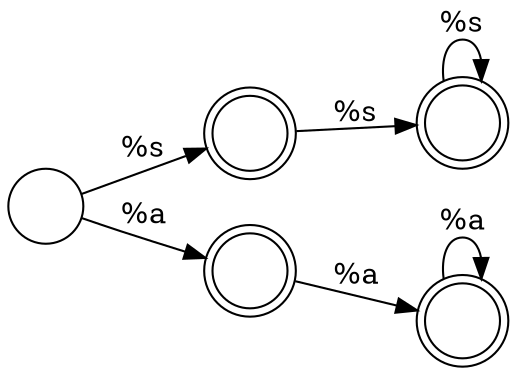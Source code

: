 digraph {
  rankdir=LR;
  size="8,5"
  node[shape=doublecircle,label=""]; 2 4 3 5;
  node[shape=circle,label=""];
  4;
  1;
  5;
  2;
  3;
  4 -> 5[label="%a"];
  1 -> 2[label="%s"];
  1 -> 4[label="%a"];
  5 -> 5[label="%a"];
  2 -> 3[label="%s"];
  3 -> 3[label="%s"];
}
